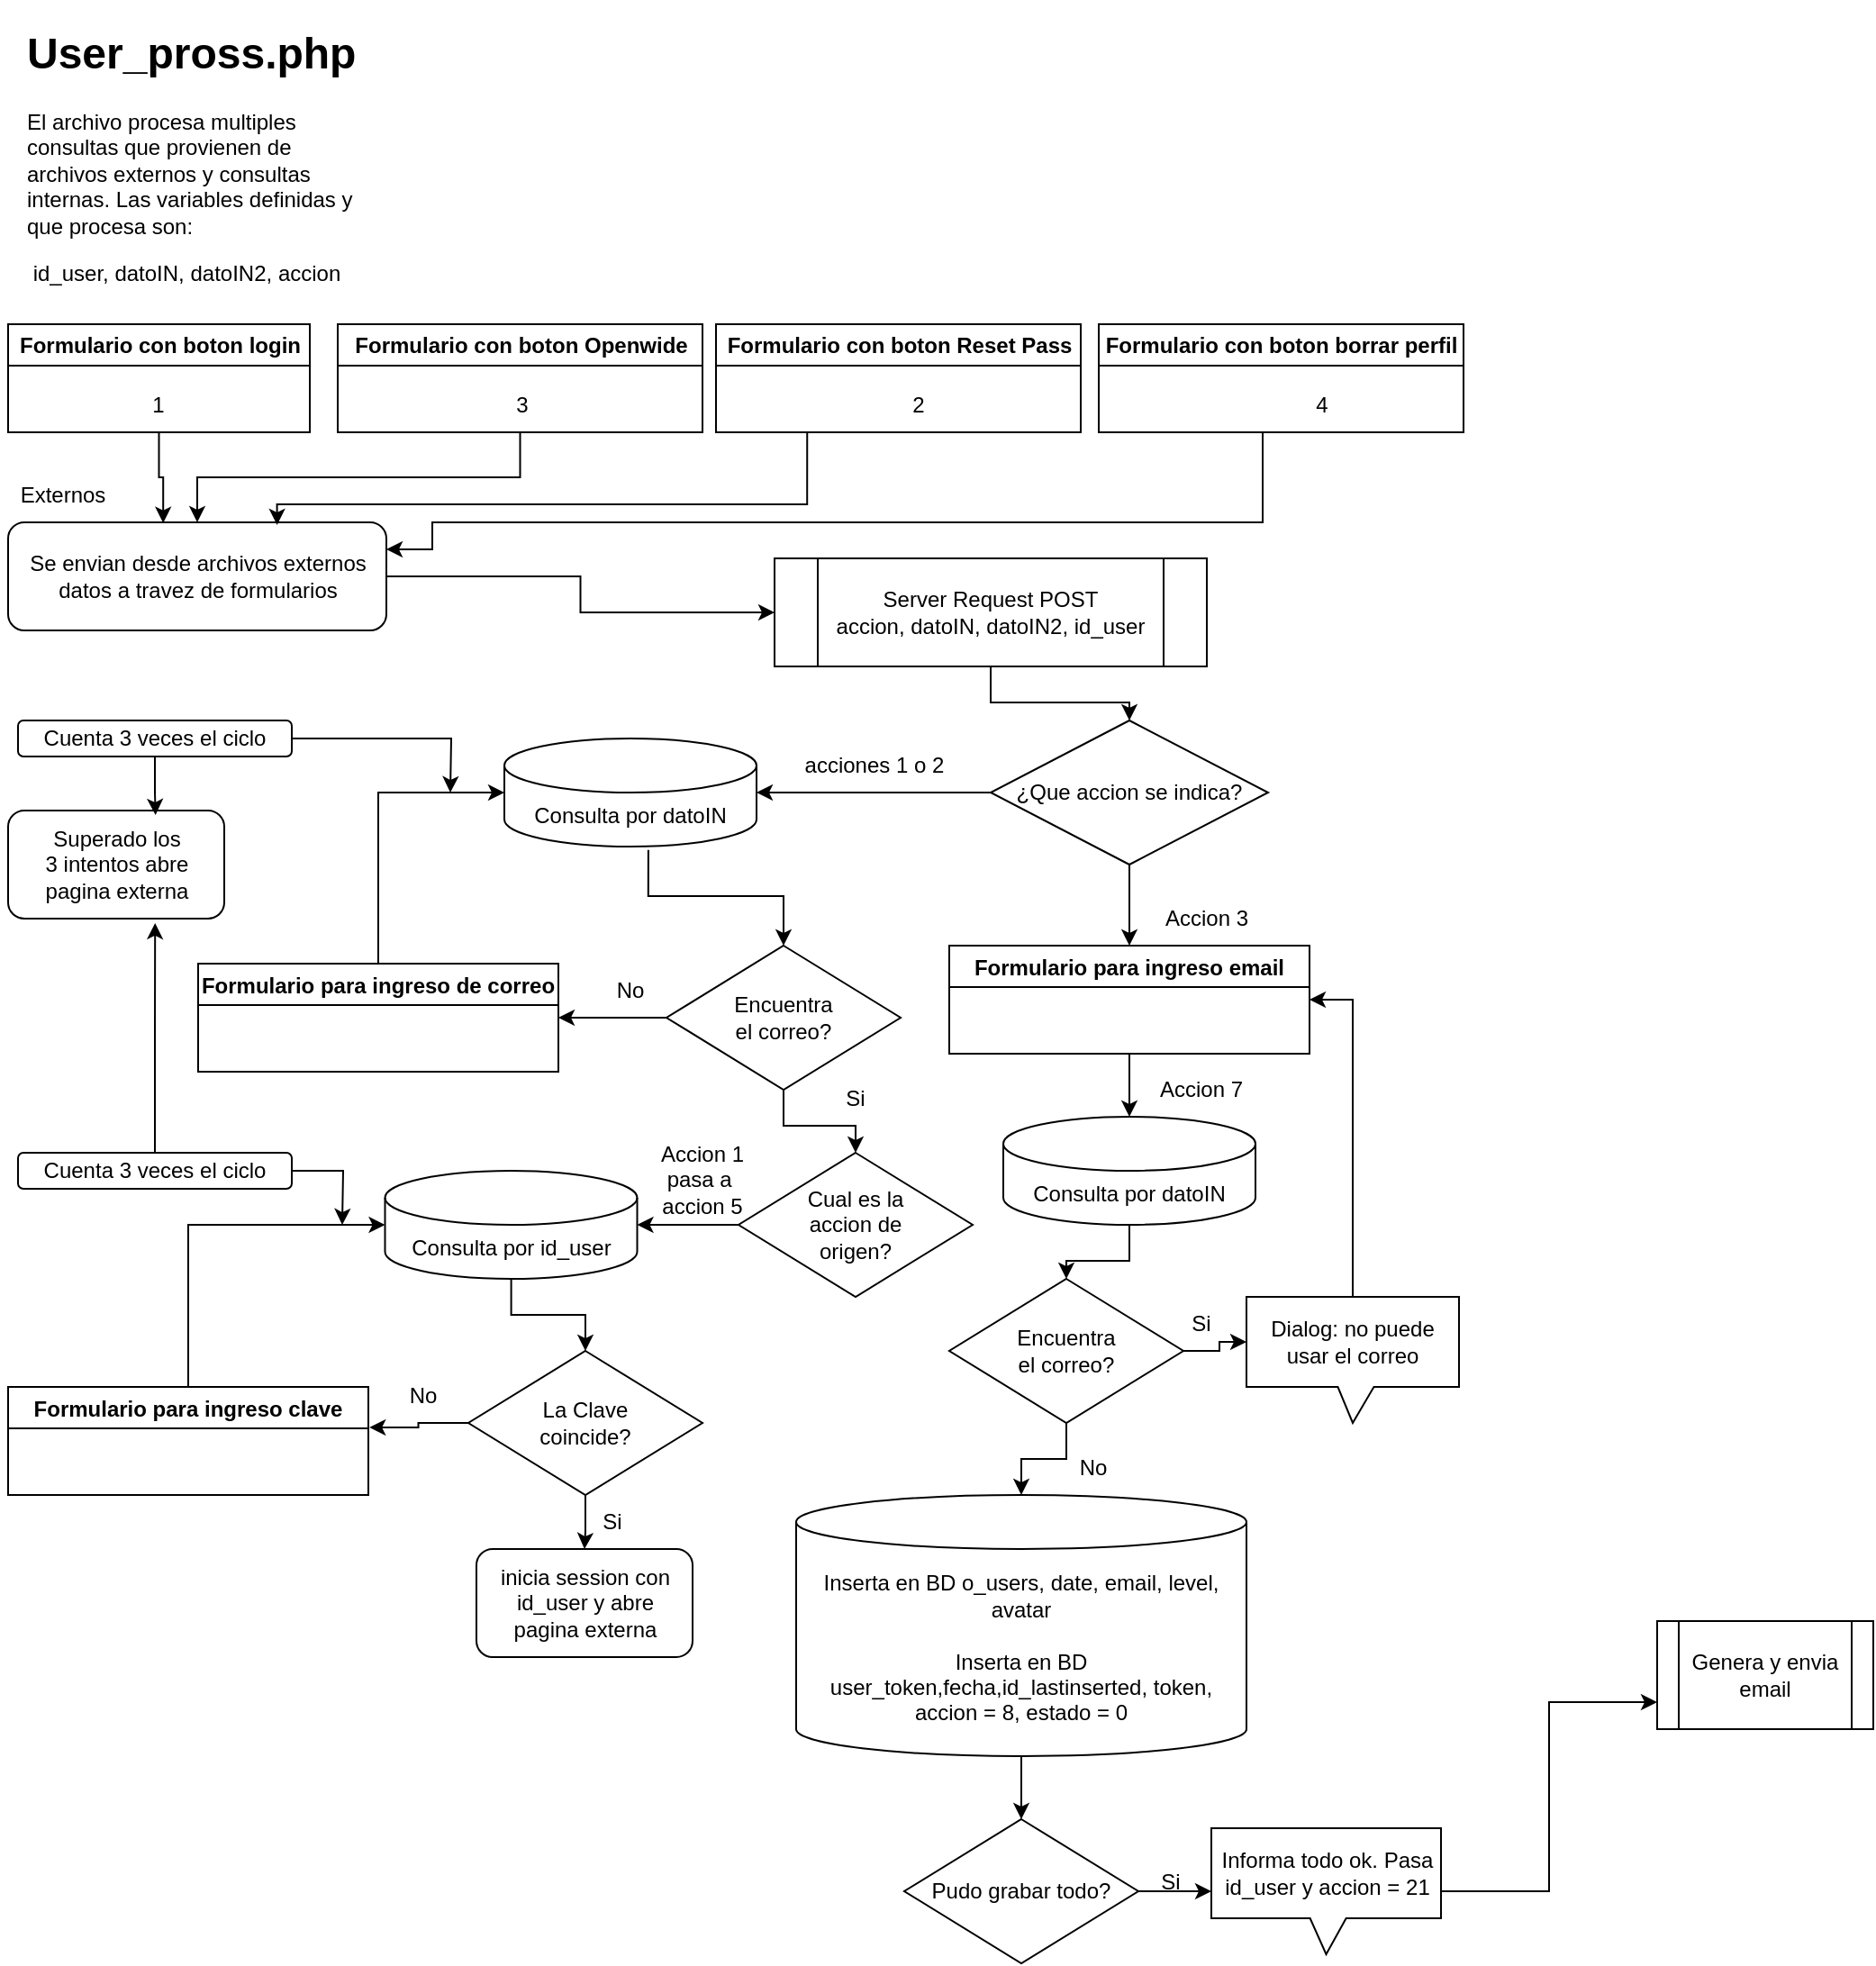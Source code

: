 <mxfile version="22.1.11" type="github">
  <diagram name="Página-1" id="0gqNR9iIzD01g7om8HYn">
    <mxGraphModel dx="926" dy="457" grid="1" gridSize="10" guides="1" tooltips="1" connect="1" arrows="1" fold="1" page="1" pageScale="1" pageWidth="827" pageHeight="1169" math="0" shadow="0">
      <root>
        <mxCell id="0" />
        <mxCell id="1" parent="0" />
        <mxCell id="KxJMnZQ1Z0rmv5bRJUNF-1" value="&lt;h1&gt;User_pross.php&lt;/h1&gt;&lt;p&gt;El archivo procesa multiples consultas que provienen de archivos externos y consultas internas. Las variables definidas y que procesa son:&amp;nbsp;&lt;/p&gt;&lt;p&gt;&lt;span style=&quot;background-color: initial;&quot;&gt;&amp;nbsp;id_user,&amp;nbsp;&lt;/span&gt;&lt;span style=&quot;background-color: initial;&quot;&gt;datoIN,&amp;nbsp;&lt;/span&gt;&lt;span style=&quot;background-color: initial;&quot;&gt;datoIN2,&amp;nbsp;&lt;/span&gt;&lt;span style=&quot;background-color: initial;&quot;&gt;accion&lt;/span&gt;&lt;/p&gt;" style="text;html=1;strokeColor=none;fillColor=none;spacing=5;spacingTop=-20;whiteSpace=wrap;overflow=hidden;rounded=0;" vertex="1" parent="1">
          <mxGeometry x="20" y="10" width="190" height="160" as="geometry" />
        </mxCell>
        <mxCell id="KxJMnZQ1Z0rmv5bRJUNF-20" style="edgeStyle=orthogonalEdgeStyle;rounded=0;orthogonalLoop=1;jettySize=auto;html=1;entryX=0.5;entryY=0;entryDx=0;entryDy=0;" edge="1" parent="1" source="KxJMnZQ1Z0rmv5bRJUNF-3" target="KxJMnZQ1Z0rmv5bRJUNF-19">
          <mxGeometry relative="1" as="geometry" />
        </mxCell>
        <mxCell id="KxJMnZQ1Z0rmv5bRJUNF-3" value="Server Request POST&lt;br&gt;accion, datoIN, datoIN2, id_user" style="shape=process;whiteSpace=wrap;html=1;backgroundOutline=1;" vertex="1" parent="1">
          <mxGeometry x="440" y="310" width="240" height="60" as="geometry" />
        </mxCell>
        <mxCell id="KxJMnZQ1Z0rmv5bRJUNF-5" style="edgeStyle=orthogonalEdgeStyle;rounded=0;orthogonalLoop=1;jettySize=auto;html=1;" edge="1" parent="1" source="KxJMnZQ1Z0rmv5bRJUNF-4" target="KxJMnZQ1Z0rmv5bRJUNF-3">
          <mxGeometry relative="1" as="geometry" />
        </mxCell>
        <mxCell id="KxJMnZQ1Z0rmv5bRJUNF-4" value="Se envian desde archivos externos datos a travez de formularios" style="rounded=1;whiteSpace=wrap;html=1;" vertex="1" parent="1">
          <mxGeometry x="14.5" y="290" width="210" height="60" as="geometry" />
        </mxCell>
        <mxCell id="KxJMnZQ1Z0rmv5bRJUNF-6" value="Externos" style="text;html=1;strokeColor=none;fillColor=none;align=center;verticalAlign=middle;whiteSpace=wrap;rounded=0;" vertex="1" parent="1">
          <mxGeometry x="10" y="260" width="70" height="30" as="geometry" />
        </mxCell>
        <mxCell id="KxJMnZQ1Z0rmv5bRJUNF-9" value="Formulario con boton login" style="swimlane;whiteSpace=wrap;html=1;" vertex="1" parent="1">
          <mxGeometry x="14.5" y="180" width="167.5" height="60" as="geometry" />
        </mxCell>
        <mxCell id="KxJMnZQ1Z0rmv5bRJUNF-95" value="1" style="text;html=1;strokeColor=none;fillColor=none;align=center;verticalAlign=middle;whiteSpace=wrap;rounded=0;" vertex="1" parent="KxJMnZQ1Z0rmv5bRJUNF-9">
          <mxGeometry x="53.75" y="30" width="60" height="30" as="geometry" />
        </mxCell>
        <mxCell id="KxJMnZQ1Z0rmv5bRJUNF-15" style="edgeStyle=orthogonalEdgeStyle;rounded=0;orthogonalLoop=1;jettySize=auto;html=1;entryX=0.5;entryY=0;entryDx=0;entryDy=0;" edge="1" parent="1" source="KxJMnZQ1Z0rmv5bRJUNF-10" target="KxJMnZQ1Z0rmv5bRJUNF-4">
          <mxGeometry relative="1" as="geometry" />
        </mxCell>
        <mxCell id="KxJMnZQ1Z0rmv5bRJUNF-10" value="Formulario con boton Openwide" style="swimlane;whiteSpace=wrap;html=1;" vertex="1" parent="1">
          <mxGeometry x="197.5" y="180" width="202.5" height="60" as="geometry" />
        </mxCell>
        <mxCell id="KxJMnZQ1Z0rmv5bRJUNF-96" value="3" style="text;html=1;strokeColor=none;fillColor=none;align=center;verticalAlign=middle;whiteSpace=wrap;rounded=0;" vertex="1" parent="KxJMnZQ1Z0rmv5bRJUNF-10">
          <mxGeometry x="72.5" y="30" width="60" height="30" as="geometry" />
        </mxCell>
        <mxCell id="KxJMnZQ1Z0rmv5bRJUNF-11" value="Formulario con boton Reset Pass" style="swimlane;whiteSpace=wrap;html=1;" vertex="1" parent="1">
          <mxGeometry x="407.5" y="180" width="202.5" height="60" as="geometry" />
        </mxCell>
        <mxCell id="KxJMnZQ1Z0rmv5bRJUNF-97" value="2" style="text;html=1;strokeColor=none;fillColor=none;align=center;verticalAlign=middle;whiteSpace=wrap;rounded=0;" vertex="1" parent="KxJMnZQ1Z0rmv5bRJUNF-11">
          <mxGeometry x="82.5" y="30" width="60" height="30" as="geometry" />
        </mxCell>
        <mxCell id="KxJMnZQ1Z0rmv5bRJUNF-12" value="Formulario con boton borrar perfil" style="swimlane;whiteSpace=wrap;html=1;" vertex="1" parent="1">
          <mxGeometry x="620" y="180" width="202.5" height="60" as="geometry" />
        </mxCell>
        <mxCell id="KxJMnZQ1Z0rmv5bRJUNF-98" value="4" style="text;html=1;strokeColor=none;fillColor=none;align=center;verticalAlign=middle;whiteSpace=wrap;rounded=0;" vertex="1" parent="KxJMnZQ1Z0rmv5bRJUNF-12">
          <mxGeometry x="94" y="30" width="60" height="30" as="geometry" />
        </mxCell>
        <mxCell id="KxJMnZQ1Z0rmv5bRJUNF-14" style="edgeStyle=orthogonalEdgeStyle;rounded=0;orthogonalLoop=1;jettySize=auto;html=1;entryX=0.41;entryY=0.006;entryDx=0;entryDy=0;entryPerimeter=0;" edge="1" parent="1" source="KxJMnZQ1Z0rmv5bRJUNF-9" target="KxJMnZQ1Z0rmv5bRJUNF-4">
          <mxGeometry relative="1" as="geometry" />
        </mxCell>
        <mxCell id="KxJMnZQ1Z0rmv5bRJUNF-16" style="edgeStyle=orthogonalEdgeStyle;rounded=0;orthogonalLoop=1;jettySize=auto;html=1;entryX=0.711;entryY=0.024;entryDx=0;entryDy=0;entryPerimeter=0;exitX=0.25;exitY=1;exitDx=0;exitDy=0;" edge="1" parent="1" source="KxJMnZQ1Z0rmv5bRJUNF-11" target="KxJMnZQ1Z0rmv5bRJUNF-4">
          <mxGeometry relative="1" as="geometry">
            <Array as="points">
              <mxPoint x="458" y="280" />
              <mxPoint x="164" y="280" />
            </Array>
          </mxGeometry>
        </mxCell>
        <mxCell id="KxJMnZQ1Z0rmv5bRJUNF-17" style="edgeStyle=orthogonalEdgeStyle;rounded=0;orthogonalLoop=1;jettySize=auto;html=1;entryX=1;entryY=0.25;entryDx=0;entryDy=0;" edge="1" parent="1" source="KxJMnZQ1Z0rmv5bRJUNF-12" target="KxJMnZQ1Z0rmv5bRJUNF-4">
          <mxGeometry relative="1" as="geometry">
            <Array as="points">
              <mxPoint x="711" y="290" />
              <mxPoint x="250" y="290" />
              <mxPoint x="250" y="305" />
            </Array>
          </mxGeometry>
        </mxCell>
        <mxCell id="KxJMnZQ1Z0rmv5bRJUNF-22" style="edgeStyle=orthogonalEdgeStyle;rounded=0;orthogonalLoop=1;jettySize=auto;html=1;" edge="1" parent="1" source="KxJMnZQ1Z0rmv5bRJUNF-19" target="KxJMnZQ1Z0rmv5bRJUNF-21">
          <mxGeometry relative="1" as="geometry" />
        </mxCell>
        <mxCell id="KxJMnZQ1Z0rmv5bRJUNF-71" style="edgeStyle=orthogonalEdgeStyle;rounded=0;orthogonalLoop=1;jettySize=auto;html=1;entryX=0.5;entryY=0;entryDx=0;entryDy=0;" edge="1" parent="1" source="KxJMnZQ1Z0rmv5bRJUNF-19" target="KxJMnZQ1Z0rmv5bRJUNF-70">
          <mxGeometry relative="1" as="geometry" />
        </mxCell>
        <mxCell id="KxJMnZQ1Z0rmv5bRJUNF-19" value="¿Que accion se indica?" style="rhombus;whiteSpace=wrap;html=1;" vertex="1" parent="1">
          <mxGeometry x="560" y="400" width="154" height="80" as="geometry" />
        </mxCell>
        <mxCell id="KxJMnZQ1Z0rmv5bRJUNF-25" style="edgeStyle=orthogonalEdgeStyle;rounded=0;orthogonalLoop=1;jettySize=auto;html=1;entryX=0.5;entryY=0;entryDx=0;entryDy=0;exitX=0.571;exitY=1.032;exitDx=0;exitDy=0;exitPerimeter=0;" edge="1" parent="1" source="KxJMnZQ1Z0rmv5bRJUNF-21" target="KxJMnZQ1Z0rmv5bRJUNF-24">
          <mxGeometry relative="1" as="geometry" />
        </mxCell>
        <mxCell id="KxJMnZQ1Z0rmv5bRJUNF-21" value="Consulta por datoIN" style="shape=cylinder3;whiteSpace=wrap;html=1;boundedLbl=1;backgroundOutline=1;size=15;" vertex="1" parent="1">
          <mxGeometry x="290" y="410" width="140" height="60" as="geometry" />
        </mxCell>
        <mxCell id="KxJMnZQ1Z0rmv5bRJUNF-23" value="acciones 1 o 2" style="text;html=1;strokeColor=none;fillColor=none;align=center;verticalAlign=middle;whiteSpace=wrap;rounded=0;" vertex="1" parent="1">
          <mxGeometry x="447" y="410" width="97" height="30" as="geometry" />
        </mxCell>
        <mxCell id="KxJMnZQ1Z0rmv5bRJUNF-32" style="edgeStyle=orthogonalEdgeStyle;rounded=0;orthogonalLoop=1;jettySize=auto;html=1;entryX=1;entryY=0.5;entryDx=0;entryDy=0;" edge="1" parent="1" source="KxJMnZQ1Z0rmv5bRJUNF-24" target="KxJMnZQ1Z0rmv5bRJUNF-26">
          <mxGeometry relative="1" as="geometry" />
        </mxCell>
        <mxCell id="KxJMnZQ1Z0rmv5bRJUNF-34" style="edgeStyle=orthogonalEdgeStyle;rounded=0;orthogonalLoop=1;jettySize=auto;html=1;entryX=0.5;entryY=0;entryDx=0;entryDy=0;" edge="1" parent="1" source="KxJMnZQ1Z0rmv5bRJUNF-24" target="KxJMnZQ1Z0rmv5bRJUNF-31">
          <mxGeometry relative="1" as="geometry" />
        </mxCell>
        <mxCell id="KxJMnZQ1Z0rmv5bRJUNF-24" value="Encuentra &lt;br&gt;el correo?" style="rhombus;whiteSpace=wrap;html=1;" vertex="1" parent="1">
          <mxGeometry x="380" y="525" width="130" height="80" as="geometry" />
        </mxCell>
        <mxCell id="KxJMnZQ1Z0rmv5bRJUNF-26" value="Formulario para ingreso de correo" style="swimlane;" vertex="1" parent="1">
          <mxGeometry x="120" y="535" width="200" height="60" as="geometry" />
        </mxCell>
        <mxCell id="KxJMnZQ1Z0rmv5bRJUNF-29" value="Si" style="text;html=1;strokeColor=none;fillColor=none;align=center;verticalAlign=middle;whiteSpace=wrap;rounded=0;" vertex="1" parent="1">
          <mxGeometry x="465" y="595" width="40" height="30" as="geometry" />
        </mxCell>
        <mxCell id="KxJMnZQ1Z0rmv5bRJUNF-40" style="edgeStyle=orthogonalEdgeStyle;rounded=0;orthogonalLoop=1;jettySize=auto;html=1;entryX=1;entryY=0.5;entryDx=0;entryDy=0;entryPerimeter=0;" edge="1" parent="1" source="KxJMnZQ1Z0rmv5bRJUNF-31" target="KxJMnZQ1Z0rmv5bRJUNF-44">
          <mxGeometry relative="1" as="geometry">
            <mxPoint x="210.0" y="690" as="targetPoint" />
          </mxGeometry>
        </mxCell>
        <mxCell id="KxJMnZQ1Z0rmv5bRJUNF-31" value="Cual es la &lt;br&gt;accion de &lt;br&gt;origen?" style="rhombus;whiteSpace=wrap;html=1;" vertex="1" parent="1">
          <mxGeometry x="420" y="640" width="130" height="80" as="geometry" />
        </mxCell>
        <mxCell id="KxJMnZQ1Z0rmv5bRJUNF-33" style="edgeStyle=orthogonalEdgeStyle;rounded=0;orthogonalLoop=1;jettySize=auto;html=1;entryX=0;entryY=0.5;entryDx=0;entryDy=0;entryPerimeter=0;exitX=0.5;exitY=0;exitDx=0;exitDy=0;" edge="1" parent="1" source="KxJMnZQ1Z0rmv5bRJUNF-26" target="KxJMnZQ1Z0rmv5bRJUNF-21">
          <mxGeometry relative="1" as="geometry" />
        </mxCell>
        <mxCell id="KxJMnZQ1Z0rmv5bRJUNF-38" value="Accion 1&lt;br&gt;pasa a&amp;nbsp;&lt;br&gt;accion 5" style="text;html=1;strokeColor=none;fillColor=none;align=center;verticalAlign=middle;whiteSpace=wrap;rounded=0;" vertex="1" parent="1">
          <mxGeometry x="360" y="640" width="80" height="30" as="geometry" />
        </mxCell>
        <mxCell id="KxJMnZQ1Z0rmv5bRJUNF-47" style="edgeStyle=orthogonalEdgeStyle;rounded=0;orthogonalLoop=1;jettySize=auto;html=1;entryX=0.5;entryY=0;entryDx=0;entryDy=0;" edge="1" parent="1" source="KxJMnZQ1Z0rmv5bRJUNF-44" target="KxJMnZQ1Z0rmv5bRJUNF-45">
          <mxGeometry relative="1" as="geometry" />
        </mxCell>
        <mxCell id="KxJMnZQ1Z0rmv5bRJUNF-44" value="Consulta por id_user" style="shape=cylinder3;whiteSpace=wrap;html=1;boundedLbl=1;backgroundOutline=1;size=15;" vertex="1" parent="1">
          <mxGeometry x="223.75" y="650" width="140" height="60" as="geometry" />
        </mxCell>
        <mxCell id="KxJMnZQ1Z0rmv5bRJUNF-69" style="edgeStyle=orthogonalEdgeStyle;rounded=0;orthogonalLoop=1;jettySize=auto;html=1;entryX=0.5;entryY=0;entryDx=0;entryDy=0;" edge="1" parent="1" source="KxJMnZQ1Z0rmv5bRJUNF-45" target="KxJMnZQ1Z0rmv5bRJUNF-68">
          <mxGeometry relative="1" as="geometry" />
        </mxCell>
        <mxCell id="KxJMnZQ1Z0rmv5bRJUNF-45" value="La Clave&lt;br&gt;coincide?" style="rhombus;whiteSpace=wrap;html=1;" vertex="1" parent="1">
          <mxGeometry x="270" y="750" width="130" height="80" as="geometry" />
        </mxCell>
        <mxCell id="KxJMnZQ1Z0rmv5bRJUNF-48" value="No" style="text;html=1;strokeColor=none;fillColor=none;align=center;verticalAlign=middle;whiteSpace=wrap;rounded=0;" vertex="1" parent="1">
          <mxGeometry x="330" y="535" width="60" height="30" as="geometry" />
        </mxCell>
        <mxCell id="KxJMnZQ1Z0rmv5bRJUNF-49" value="Formulario para ingreso clave" style="swimlane;" vertex="1" parent="1">
          <mxGeometry x="14.5" y="770" width="200" height="60" as="geometry" />
        </mxCell>
        <mxCell id="KxJMnZQ1Z0rmv5bRJUNF-51" style="edgeStyle=orthogonalEdgeStyle;rounded=0;orthogonalLoop=1;jettySize=auto;html=1;entryX=1.003;entryY=0.375;entryDx=0;entryDy=0;entryPerimeter=0;" edge="1" parent="1" source="KxJMnZQ1Z0rmv5bRJUNF-45" target="KxJMnZQ1Z0rmv5bRJUNF-49">
          <mxGeometry relative="1" as="geometry" />
        </mxCell>
        <mxCell id="KxJMnZQ1Z0rmv5bRJUNF-52" style="edgeStyle=orthogonalEdgeStyle;rounded=0;orthogonalLoop=1;jettySize=auto;html=1;entryX=0;entryY=0.5;entryDx=0;entryDy=0;entryPerimeter=0;exitX=0.5;exitY=0;exitDx=0;exitDy=0;" edge="1" parent="1" source="KxJMnZQ1Z0rmv5bRJUNF-49" target="KxJMnZQ1Z0rmv5bRJUNF-44">
          <mxGeometry relative="1" as="geometry" />
        </mxCell>
        <mxCell id="KxJMnZQ1Z0rmv5bRJUNF-55" value="No" style="text;html=1;strokeColor=none;fillColor=none;align=center;verticalAlign=middle;whiteSpace=wrap;rounded=0;" vertex="1" parent="1">
          <mxGeometry x="214.5" y="760" width="60" height="30" as="geometry" />
        </mxCell>
        <mxCell id="KxJMnZQ1Z0rmv5bRJUNF-60" style="edgeStyle=orthogonalEdgeStyle;rounded=0;orthogonalLoop=1;jettySize=auto;html=1;" edge="1" parent="1" source="KxJMnZQ1Z0rmv5bRJUNF-57">
          <mxGeometry relative="1" as="geometry">
            <mxPoint x="260" y="440" as="targetPoint" />
          </mxGeometry>
        </mxCell>
        <mxCell id="KxJMnZQ1Z0rmv5bRJUNF-57" value="Cuenta 3 veces el ciclo" style="rounded=1;whiteSpace=wrap;html=1;" vertex="1" parent="1">
          <mxGeometry x="20" y="400" width="152" height="20" as="geometry" />
        </mxCell>
        <mxCell id="KxJMnZQ1Z0rmv5bRJUNF-59" style="edgeStyle=orthogonalEdgeStyle;rounded=0;orthogonalLoop=1;jettySize=auto;html=1;" edge="1" parent="1" source="KxJMnZQ1Z0rmv5bRJUNF-58">
          <mxGeometry relative="1" as="geometry">
            <mxPoint x="200" y="680" as="targetPoint" />
          </mxGeometry>
        </mxCell>
        <mxCell id="KxJMnZQ1Z0rmv5bRJUNF-58" value="Cuenta 3 veces el ciclo" style="rounded=1;whiteSpace=wrap;html=1;" vertex="1" parent="1">
          <mxGeometry x="20" y="640" width="152" height="20" as="geometry" />
        </mxCell>
        <mxCell id="KxJMnZQ1Z0rmv5bRJUNF-62" value="Superado los&lt;br&gt;3 intentos abre pagina externa" style="rounded=1;whiteSpace=wrap;html=1;" vertex="1" parent="1">
          <mxGeometry x="14.5" y="450" width="120" height="60" as="geometry" />
        </mxCell>
        <mxCell id="KxJMnZQ1Z0rmv5bRJUNF-63" style="edgeStyle=orthogonalEdgeStyle;rounded=0;orthogonalLoop=1;jettySize=auto;html=1;entryX=0.682;entryY=0.041;entryDx=0;entryDy=0;entryPerimeter=0;" edge="1" parent="1" source="KxJMnZQ1Z0rmv5bRJUNF-57" target="KxJMnZQ1Z0rmv5bRJUNF-62">
          <mxGeometry relative="1" as="geometry" />
        </mxCell>
        <mxCell id="KxJMnZQ1Z0rmv5bRJUNF-64" style="edgeStyle=orthogonalEdgeStyle;rounded=0;orthogonalLoop=1;jettySize=auto;html=1;entryX=0.68;entryY=1.041;entryDx=0;entryDy=0;entryPerimeter=0;" edge="1" parent="1" source="KxJMnZQ1Z0rmv5bRJUNF-58" target="KxJMnZQ1Z0rmv5bRJUNF-62">
          <mxGeometry relative="1" as="geometry" />
        </mxCell>
        <mxCell id="KxJMnZQ1Z0rmv5bRJUNF-67" value="Si" style="text;html=1;strokeColor=none;fillColor=none;align=center;verticalAlign=middle;whiteSpace=wrap;rounded=0;" vertex="1" parent="1">
          <mxGeometry x="330" y="830" width="40" height="30" as="geometry" />
        </mxCell>
        <mxCell id="KxJMnZQ1Z0rmv5bRJUNF-68" value="inicia session con id_user y abre &lt;br&gt;pagina externa" style="rounded=1;whiteSpace=wrap;html=1;" vertex="1" parent="1">
          <mxGeometry x="274.5" y="860" width="120" height="60" as="geometry" />
        </mxCell>
        <mxCell id="KxJMnZQ1Z0rmv5bRJUNF-70" value="Formulario para ingreso email" style="swimlane;" vertex="1" parent="1">
          <mxGeometry x="537" y="525" width="200" height="60" as="geometry" />
        </mxCell>
        <mxCell id="KxJMnZQ1Z0rmv5bRJUNF-72" value="Accion 3" style="text;html=1;strokeColor=none;fillColor=none;align=center;verticalAlign=middle;whiteSpace=wrap;rounded=0;" vertex="1" parent="1">
          <mxGeometry x="650" y="495" width="60" height="30" as="geometry" />
        </mxCell>
        <mxCell id="KxJMnZQ1Z0rmv5bRJUNF-77" style="edgeStyle=orthogonalEdgeStyle;rounded=0;orthogonalLoop=1;jettySize=auto;html=1;entryX=0.5;entryY=0;entryDx=0;entryDy=0;" edge="1" parent="1" source="KxJMnZQ1Z0rmv5bRJUNF-73" target="KxJMnZQ1Z0rmv5bRJUNF-76">
          <mxGeometry relative="1" as="geometry" />
        </mxCell>
        <mxCell id="KxJMnZQ1Z0rmv5bRJUNF-73" value="Consulta por datoIN" style="shape=cylinder3;whiteSpace=wrap;html=1;boundedLbl=1;backgroundOutline=1;size=15;" vertex="1" parent="1">
          <mxGeometry x="567" y="620" width="140" height="60" as="geometry" />
        </mxCell>
        <mxCell id="KxJMnZQ1Z0rmv5bRJUNF-74" style="edgeStyle=orthogonalEdgeStyle;rounded=0;orthogonalLoop=1;jettySize=auto;html=1;entryX=0.5;entryY=0;entryDx=0;entryDy=0;entryPerimeter=0;" edge="1" parent="1" source="KxJMnZQ1Z0rmv5bRJUNF-70" target="KxJMnZQ1Z0rmv5bRJUNF-73">
          <mxGeometry relative="1" as="geometry" />
        </mxCell>
        <mxCell id="KxJMnZQ1Z0rmv5bRJUNF-75" value="Accion 7" style="text;html=1;strokeColor=none;fillColor=none;align=center;verticalAlign=middle;whiteSpace=wrap;rounded=0;" vertex="1" parent="1">
          <mxGeometry x="647" y="590" width="60" height="30" as="geometry" />
        </mxCell>
        <mxCell id="KxJMnZQ1Z0rmv5bRJUNF-76" value="Encuentra &lt;br&gt;el correo?" style="rhombus;whiteSpace=wrap;html=1;" vertex="1" parent="1">
          <mxGeometry x="537" y="710" width="130" height="80" as="geometry" />
        </mxCell>
        <mxCell id="KxJMnZQ1Z0rmv5bRJUNF-80" style="edgeStyle=orthogonalEdgeStyle;rounded=0;orthogonalLoop=1;jettySize=auto;html=1;entryX=1;entryY=0.5;entryDx=0;entryDy=0;" edge="1" parent="1" source="KxJMnZQ1Z0rmv5bRJUNF-78" target="KxJMnZQ1Z0rmv5bRJUNF-70">
          <mxGeometry relative="1" as="geometry" />
        </mxCell>
        <mxCell id="KxJMnZQ1Z0rmv5bRJUNF-78" value="Dialog: no puede usar el correo" style="shape=callout;whiteSpace=wrap;html=1;perimeter=calloutPerimeter;size=20;position=0.43;" vertex="1" parent="1">
          <mxGeometry x="702" y="720" width="118" height="70" as="geometry" />
        </mxCell>
        <mxCell id="KxJMnZQ1Z0rmv5bRJUNF-79" style="edgeStyle=orthogonalEdgeStyle;rounded=0;orthogonalLoop=1;jettySize=auto;html=1;entryX=0;entryY=0;entryDx=0;entryDy=25;entryPerimeter=0;" edge="1" parent="1" source="KxJMnZQ1Z0rmv5bRJUNF-76" target="KxJMnZQ1Z0rmv5bRJUNF-78">
          <mxGeometry relative="1" as="geometry" />
        </mxCell>
        <mxCell id="KxJMnZQ1Z0rmv5bRJUNF-81" value="Si" style="text;html=1;strokeColor=none;fillColor=none;align=center;verticalAlign=middle;whiteSpace=wrap;rounded=0;" vertex="1" parent="1">
          <mxGeometry x="647" y="720" width="60" height="30" as="geometry" />
        </mxCell>
        <mxCell id="KxJMnZQ1Z0rmv5bRJUNF-88" style="edgeStyle=orthogonalEdgeStyle;rounded=0;orthogonalLoop=1;jettySize=auto;html=1;" edge="1" parent="1" source="KxJMnZQ1Z0rmv5bRJUNF-82" target="KxJMnZQ1Z0rmv5bRJUNF-87">
          <mxGeometry relative="1" as="geometry" />
        </mxCell>
        <mxCell id="KxJMnZQ1Z0rmv5bRJUNF-82" value="Inserta en BD o_users, date, email, level, avatar&lt;br&gt;&lt;br&gt;Inserta en BD user_token,fecha,id_lastinserted, token, accion = 8, estado = 0" style="shape=cylinder3;whiteSpace=wrap;html=1;boundedLbl=1;backgroundOutline=1;size=15;" vertex="1" parent="1">
          <mxGeometry x="452" y="830" width="250" height="145" as="geometry" />
        </mxCell>
        <mxCell id="KxJMnZQ1Z0rmv5bRJUNF-84" style="edgeStyle=orthogonalEdgeStyle;rounded=0;orthogonalLoop=1;jettySize=auto;html=1;entryX=0.5;entryY=0;entryDx=0;entryDy=0;entryPerimeter=0;" edge="1" parent="1" source="KxJMnZQ1Z0rmv5bRJUNF-76" target="KxJMnZQ1Z0rmv5bRJUNF-82">
          <mxGeometry relative="1" as="geometry" />
        </mxCell>
        <mxCell id="KxJMnZQ1Z0rmv5bRJUNF-85" value="No" style="text;html=1;strokeColor=none;fillColor=none;align=center;verticalAlign=middle;whiteSpace=wrap;rounded=0;" vertex="1" parent="1">
          <mxGeometry x="587" y="800" width="60" height="30" as="geometry" />
        </mxCell>
        <mxCell id="KxJMnZQ1Z0rmv5bRJUNF-93" style="edgeStyle=orthogonalEdgeStyle;rounded=0;orthogonalLoop=1;jettySize=auto;html=1;entryX=0;entryY=0.75;entryDx=0;entryDy=0;" edge="1" parent="1" source="KxJMnZQ1Z0rmv5bRJUNF-86" target="KxJMnZQ1Z0rmv5bRJUNF-91">
          <mxGeometry relative="1" as="geometry" />
        </mxCell>
        <mxCell id="KxJMnZQ1Z0rmv5bRJUNF-86" value="Informa todo ok. Pasa id_user y accion = 21" style="shape=callout;whiteSpace=wrap;html=1;perimeter=calloutPerimeter;size=20;position=0.43;" vertex="1" parent="1">
          <mxGeometry x="682.5" y="1015" width="127.5" height="70" as="geometry" />
        </mxCell>
        <mxCell id="KxJMnZQ1Z0rmv5bRJUNF-94" style="edgeStyle=orthogonalEdgeStyle;rounded=0;orthogonalLoop=1;jettySize=auto;html=1;" edge="1" parent="1" source="KxJMnZQ1Z0rmv5bRJUNF-87" target="KxJMnZQ1Z0rmv5bRJUNF-86">
          <mxGeometry relative="1" as="geometry" />
        </mxCell>
        <mxCell id="KxJMnZQ1Z0rmv5bRJUNF-87" value="Pudo grabar todo?" style="rhombus;whiteSpace=wrap;html=1;" vertex="1" parent="1">
          <mxGeometry x="512" y="1010" width="130" height="80" as="geometry" />
        </mxCell>
        <mxCell id="KxJMnZQ1Z0rmv5bRJUNF-90" value="Si" style="text;html=1;strokeColor=none;fillColor=none;align=center;verticalAlign=middle;whiteSpace=wrap;rounded=0;" vertex="1" parent="1">
          <mxGeometry x="640" y="1030" width="40" height="30" as="geometry" />
        </mxCell>
        <mxCell id="KxJMnZQ1Z0rmv5bRJUNF-91" value="Genera y envia email" style="shape=process;whiteSpace=wrap;html=1;backgroundOutline=1;" vertex="1" parent="1">
          <mxGeometry x="930" y="900" width="120" height="60" as="geometry" />
        </mxCell>
      </root>
    </mxGraphModel>
  </diagram>
</mxfile>
